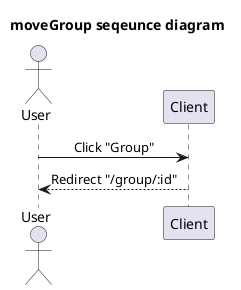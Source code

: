 @startuml moveGroup
'http://localhost:3000/userHome

title moveGroup seqeunce diagram

skinparam SequenceMessageAlignment center

participant Client order 20
actor User order 10

User -> Client: Click "Group"
User <-- Client: Redirect "/group/:id"

@enduml